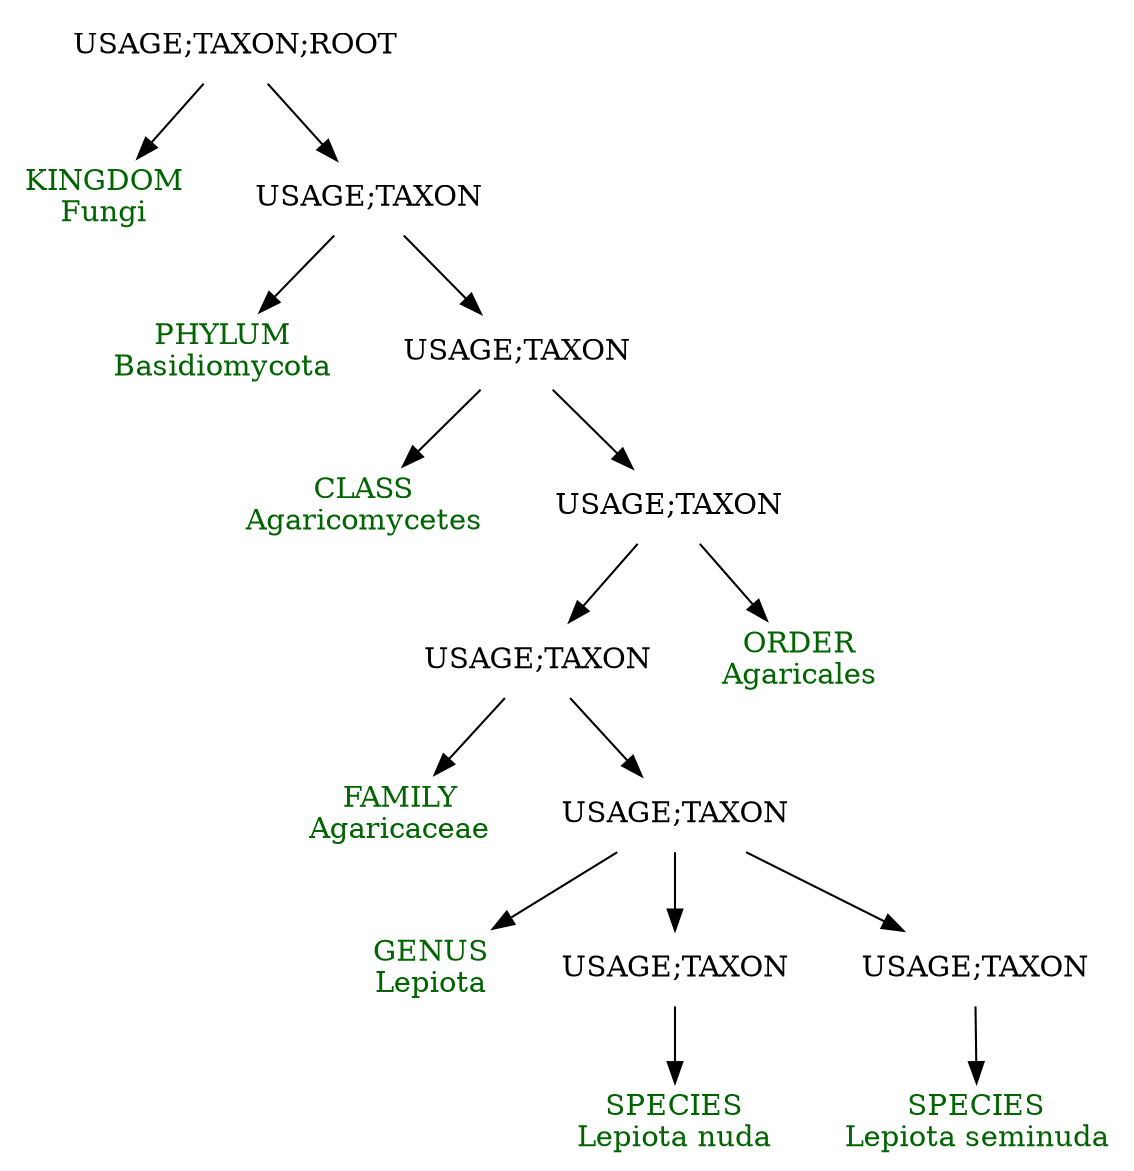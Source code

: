 digraph G {
  node [shape=plaintext]

  n0  [label="FAMILY\nAgaricaceae", fontcolor=darkgreen]
  n1  [label="USAGE;TAXON"]
  n1 -> n3
  n1 -> n0
  n2  [label="GENUS\nLepiota", fontcolor=darkgreen]
  n3  [label="USAGE;TAXON"]
  n3 -> n7
  n3 -> n5
  n3 -> n2
  n4  [label="SPECIES\nLepiota seminuda", fontcolor=darkgreen]
  n5  [label="USAGE;TAXON"]
  n5 -> n4
  n6  [label="SPECIES\nLepiota nuda", fontcolor=darkgreen]
  n7  [label="USAGE;TAXON"]
  n7 -> n6
  n8  [label="KINGDOM\nFungi", fontcolor=darkgreen]
  n9  [label="USAGE;TAXON;ROOT"]
  n9 -> n11
  n9 -> n8
  n10  [label="PHYLUM\nBasidiomycota", fontcolor=darkgreen]
  n11  [label="USAGE;TAXON"]
  n11 -> n13
  n11 -> n10
  n12  [label="CLASS\nAgaricomycetes", fontcolor=darkgreen]
  n13  [label="USAGE;TAXON"]
  n13 -> n15
  n13 -> n12
  n14  [label="ORDER\nAgaricales", fontcolor=darkgreen]
  n15  [label="USAGE;TAXON"]
  n15 -> n1
  n15 -> n14
}

